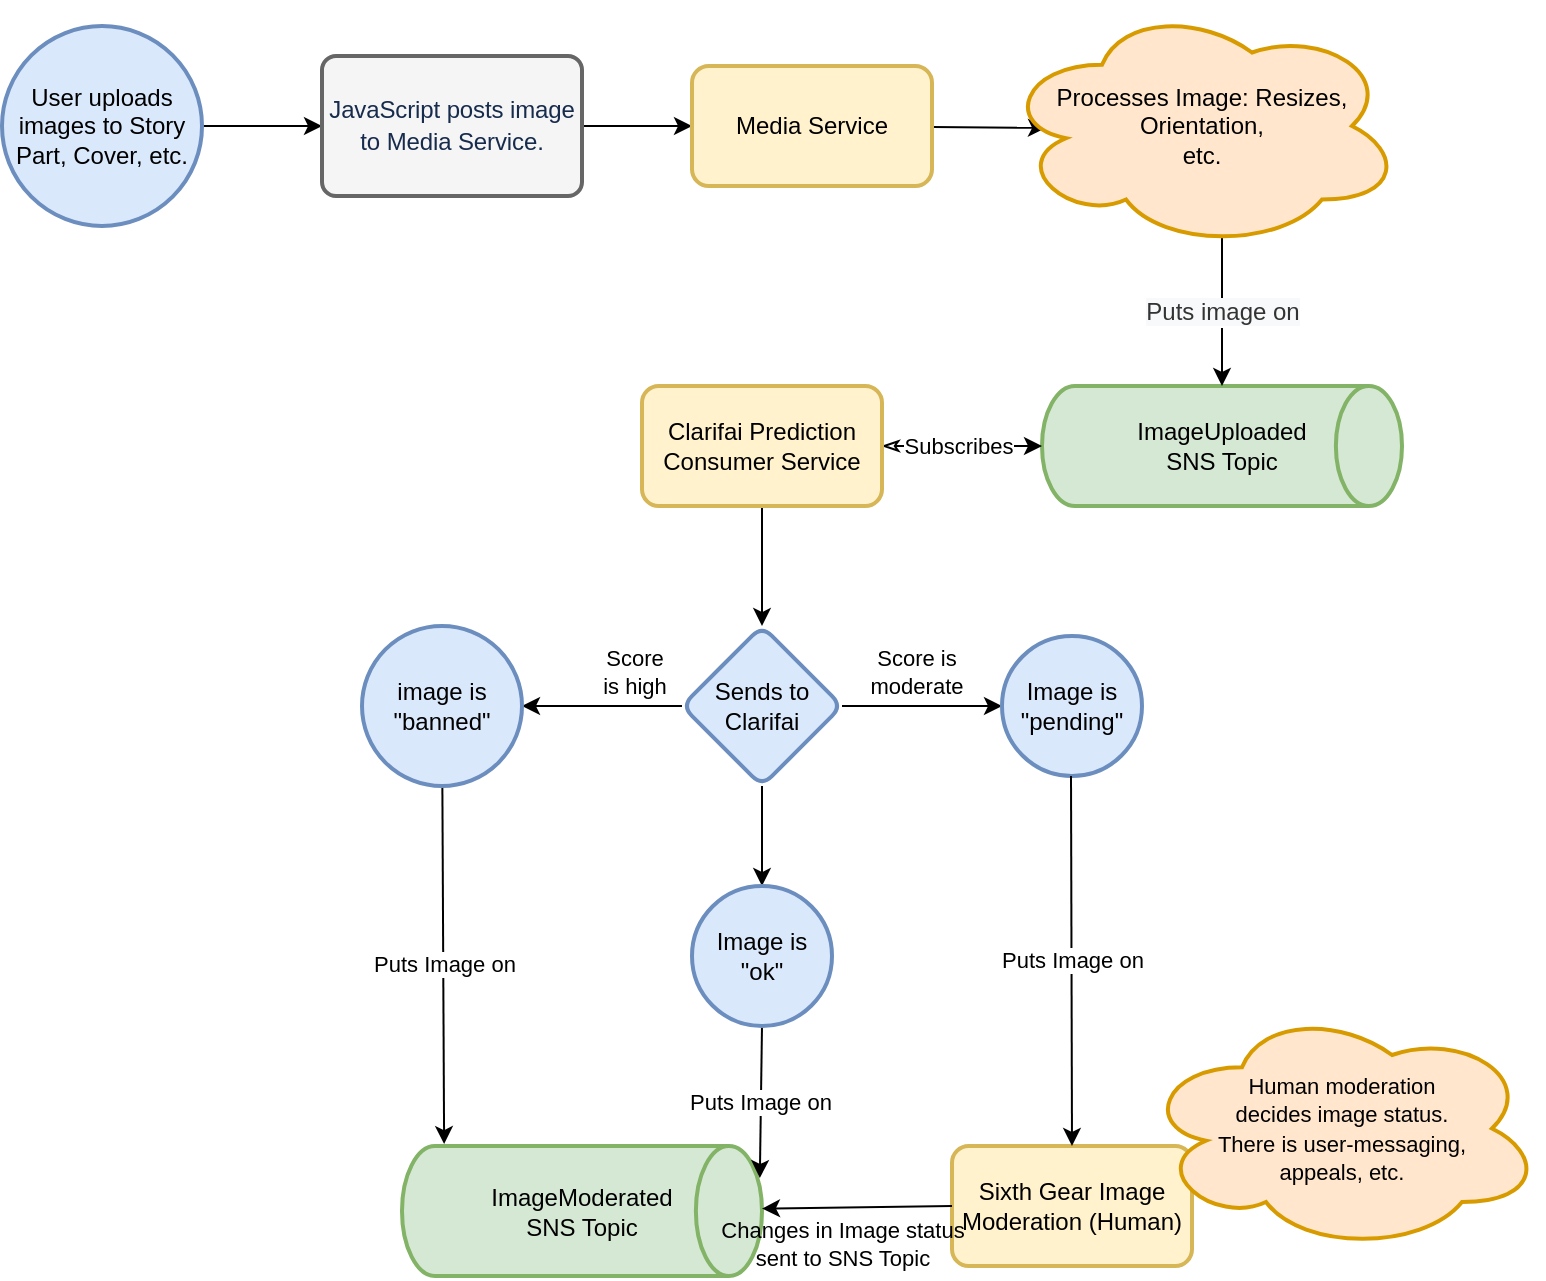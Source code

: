 <mxfile version="15.8.4" type="device"><diagram id="4d1TBi_PGhRXGTXi2tCB" name="Page-1"><mxGraphModel dx="1426" dy="801" grid="1" gridSize="10" guides="1" tooltips="1" connect="1" arrows="1" fold="1" page="1" pageScale="1" pageWidth="850" pageHeight="1100" math="0" shadow="0"><root><mxCell id="0"/><mxCell id="1" parent="0"/><mxCell id="d91mfsnvNrbqskriMuSQ-3" value="" style="edgeStyle=orthogonalEdgeStyle;rounded=0;orthogonalLoop=1;jettySize=auto;html=1;" edge="1" parent="1" source="d91mfsnvNrbqskriMuSQ-1" target="d91mfsnvNrbqskriMuSQ-2"><mxGeometry relative="1" as="geometry"/></mxCell><mxCell id="d91mfsnvNrbqskriMuSQ-1" value="User uploads images to Story Part, Cover, etc." style="strokeWidth=2;html=1;shape=mxgraph.flowchart.start_2;whiteSpace=wrap;fillColor=#dae8fc;strokeColor=#6c8ebf;" vertex="1" parent="1"><mxGeometry x="50" y="30" width="100" height="100" as="geometry"/></mxCell><mxCell id="d91mfsnvNrbqskriMuSQ-9" value="" style="edgeStyle=orthogonalEdgeStyle;rounded=0;orthogonalLoop=1;jettySize=auto;html=1;" edge="1" parent="1" source="d91mfsnvNrbqskriMuSQ-2" target="d91mfsnvNrbqskriMuSQ-8"><mxGeometry relative="1" as="geometry"/></mxCell><mxCell id="d91mfsnvNrbqskriMuSQ-2" value="&lt;span style=&quot;font-size: 1em ; letter-spacing: -0.005em ; color: rgb(23 , 43 , 77)&quot;&gt;JavaScript posts image to Media Service.&lt;/span&gt;&lt;font color=&quot;#172b4d&quot;&gt;&lt;span style=&quot;font-size: 14px&quot;&gt;&lt;br&gt;&lt;/span&gt;&lt;/font&gt;" style="rounded=1;whiteSpace=wrap;html=1;absoluteArcSize=1;arcSize=14;strokeWidth=2;fillColor=#f5f5f5;fontColor=#333333;strokeColor=#666666;" vertex="1" parent="1"><mxGeometry x="210" y="45" width="130" height="70" as="geometry"/></mxCell><mxCell id="d91mfsnvNrbqskriMuSQ-11" value="" style="rounded=0;orthogonalLoop=1;jettySize=auto;html=1;strokeColor=default;entryX=0.11;entryY=0.508;entryDx=0;entryDy=0;entryPerimeter=0;" edge="1" parent="1" source="d91mfsnvNrbqskriMuSQ-8" target="d91mfsnvNrbqskriMuSQ-10"><mxGeometry relative="1" as="geometry"/></mxCell><mxCell id="d91mfsnvNrbqskriMuSQ-8" value="Media Service" style="whiteSpace=wrap;html=1;rounded=1;strokeWidth=2;arcSize=14;fillColor=#fff2cc;strokeColor=#d6b656;" vertex="1" parent="1"><mxGeometry x="395" y="50" width="120" height="60" as="geometry"/></mxCell><mxCell id="d91mfsnvNrbqskriMuSQ-14" value="&lt;div style=&quot;text-align: center&quot;&gt;ImageUploaded&lt;/div&gt;&lt;div style=&quot;text-align: center&quot;&gt;SNS Topic&lt;/div&gt;" style="strokeWidth=2;html=1;shape=mxgraph.flowchart.direct_data;whiteSpace=wrap;fillColor=#d5e8d4;strokeColor=#82b366;" vertex="1" parent="1"><mxGeometry x="570" y="210" width="180" height="60" as="geometry"/></mxCell><mxCell id="d91mfsnvNrbqskriMuSQ-51" value="&lt;span style=&quot;color: rgb(51 , 51 , 51) ; font-size: 12px ; background-color: rgb(248 , 249 , 250)&quot;&gt;Puts image on&lt;/span&gt;" style="edgeStyle=none;rounded=0;orthogonalLoop=1;jettySize=auto;html=1;exitX=0.55;exitY=0.95;exitDx=0;exitDy=0;exitPerimeter=0;entryX=0.5;entryY=0;entryDx=0;entryDy=0;entryPerimeter=0;startArrow=none;startFill=0;endArrow=classic;endFill=1;strokeColor=default;" edge="1" parent="1" source="d91mfsnvNrbqskriMuSQ-10" target="d91mfsnvNrbqskriMuSQ-14"><mxGeometry relative="1" as="geometry"/></mxCell><mxCell id="d91mfsnvNrbqskriMuSQ-10" value="Processes Image: Resizes, Orientation,&lt;br&gt;etc." style="ellipse;shape=cloud;whiteSpace=wrap;html=1;rounded=1;strokeWidth=2;arcSize=14;fillColor=#ffe6cc;strokeColor=#d79b00;" vertex="1" parent="1"><mxGeometry x="550" y="18.75" width="200" height="122.5" as="geometry"/></mxCell><mxCell id="d91mfsnvNrbqskriMuSQ-22" value="" style="edgeStyle=none;rounded=0;orthogonalLoop=1;jettySize=auto;html=1;startArrow=classicThin;startFill=0;endArrow=classic;endFill=1;strokeColor=default;" edge="1" parent="1" source="d91mfsnvNrbqskriMuSQ-21" target="d91mfsnvNrbqskriMuSQ-14"><mxGeometry relative="1" as="geometry"/></mxCell><mxCell id="d91mfsnvNrbqskriMuSQ-23" value="Subscribes" style="edgeLabel;html=1;align=center;verticalAlign=middle;resizable=0;points=[];" vertex="1" connectable="0" parent="d91mfsnvNrbqskriMuSQ-22"><mxGeometry x="-0.467" y="1" relative="1" as="geometry"><mxPoint x="16" y="1" as="offset"/></mxGeometry></mxCell><mxCell id="d91mfsnvNrbqskriMuSQ-25" value="" style="edgeStyle=none;rounded=0;orthogonalLoop=1;jettySize=auto;html=1;startArrow=none;startFill=0;endArrow=classic;endFill=1;strokeColor=default;" edge="1" parent="1" source="d91mfsnvNrbqskriMuSQ-21" target="d91mfsnvNrbqskriMuSQ-24"><mxGeometry relative="1" as="geometry"/></mxCell><mxCell id="d91mfsnvNrbqskriMuSQ-21" value="Clarifai Prediction Consumer Service" style="whiteSpace=wrap;html=1;rounded=1;strokeWidth=2;arcSize=14;fillColor=#fff2cc;strokeColor=#d6b656;" vertex="1" parent="1"><mxGeometry x="370" y="210" width="120" height="60" as="geometry"/></mxCell><mxCell id="d91mfsnvNrbqskriMuSQ-27" value="" style="edgeStyle=none;rounded=0;orthogonalLoop=1;jettySize=auto;html=1;startArrow=none;startFill=0;endArrow=classic;endFill=1;strokeColor=default;" edge="1" parent="1" source="d91mfsnvNrbqskriMuSQ-24" target="d91mfsnvNrbqskriMuSQ-26"><mxGeometry relative="1" as="geometry"/></mxCell><mxCell id="d91mfsnvNrbqskriMuSQ-29" value="" style="edgeStyle=none;rounded=0;orthogonalLoop=1;jettySize=auto;html=1;startArrow=none;startFill=0;endArrow=classic;endFill=1;strokeColor=default;entryX=0;entryY=0.5;entryDx=0;entryDy=0;" edge="1" parent="1" source="d91mfsnvNrbqskriMuSQ-24" target="d91mfsnvNrbqskriMuSQ-44"><mxGeometry relative="1" as="geometry"><mxPoint x="560" y="370" as="targetPoint"/></mxGeometry></mxCell><mxCell id="d91mfsnvNrbqskriMuSQ-42" value="" style="edgeStyle=none;rounded=0;orthogonalLoop=1;jettySize=auto;html=1;startArrow=none;startFill=0;endArrow=classic;endFill=1;strokeColor=default;" edge="1" parent="1" source="d91mfsnvNrbqskriMuSQ-24" target="d91mfsnvNrbqskriMuSQ-41"><mxGeometry relative="1" as="geometry"/></mxCell><mxCell id="d91mfsnvNrbqskriMuSQ-24" value="Sends to Clarifai" style="rhombus;whiteSpace=wrap;html=1;rounded=1;strokeColor=#6c8ebf;strokeWidth=2;fillColor=#dae8fc;arcSize=14;" vertex="1" parent="1"><mxGeometry x="390" y="330" width="80" height="80" as="geometry"/></mxCell><mxCell id="d91mfsnvNrbqskriMuSQ-52" value="Puts Image on" style="edgeStyle=none;rounded=0;orthogonalLoop=1;jettySize=auto;html=1;entryX=0.117;entryY=-0.015;entryDx=0;entryDy=0;entryPerimeter=0;startArrow=none;startFill=0;endArrow=classic;endFill=1;strokeColor=default;" edge="1" parent="1" source="d91mfsnvNrbqskriMuSQ-26" target="d91mfsnvNrbqskriMuSQ-37"><mxGeometry relative="1" as="geometry"/></mxCell><mxCell id="d91mfsnvNrbqskriMuSQ-26" value="image is &quot;banned&quot;" style="ellipse;whiteSpace=wrap;html=1;rounded=1;strokeColor=#6c8ebf;strokeWidth=2;fillColor=#dae8fc;arcSize=14;" vertex="1" parent="1"><mxGeometry x="230" y="330" width="80" height="80" as="geometry"/></mxCell><mxCell id="d91mfsnvNrbqskriMuSQ-35" value="Score&lt;br&gt;is high" style="edgeLabel;resizable=0;html=1;align=center;verticalAlign=middle;labelBackgroundColor=none;" connectable="0" vertex="1" parent="1"><mxGeometry x="359.995" y="360.005" as="geometry"><mxPoint x="6" y="-7" as="offset"/></mxGeometry></mxCell><mxCell id="d91mfsnvNrbqskriMuSQ-36" value="Score is&lt;br&gt;moderate" style="edgeLabel;resizable=0;html=1;align=center;verticalAlign=middle;labelBackgroundColor=none;" connectable="0" vertex="1" parent="1"><mxGeometry x="379.595" y="360.005" as="geometry"><mxPoint x="127" y="-7" as="offset"/></mxGeometry></mxCell><mxCell id="d91mfsnvNrbqskriMuSQ-37" value="&lt;div style=&quot;text-align: center&quot;&gt;ImageModerated&lt;/div&gt;&lt;div style=&quot;text-align: center&quot;&gt;SNS Topic&lt;/div&gt;" style="strokeWidth=2;html=1;shape=mxgraph.flowchart.direct_data;whiteSpace=wrap;fillColor=#d5e8d4;strokeColor=#82b366;" vertex="1" parent="1"><mxGeometry x="250" y="590" width="180" height="65" as="geometry"/></mxCell><mxCell id="d91mfsnvNrbqskriMuSQ-54" value="&lt;font color=&quot;rgba(0, 0, 0, 0)&quot; face=&quot;monospace&quot;&gt;&lt;span style=&quot;font-size: 0px ; background-color: rgb(248 , 249 , 250)&quot;&gt;pu&lt;/span&gt;&lt;/font&gt;Puts Image on" style="edgeStyle=none;rounded=0;orthogonalLoop=1;jettySize=auto;html=1;exitX=0.5;exitY=1;exitDx=0;exitDy=0;entryX=0.994;entryY=0.246;entryDx=0;entryDy=0;entryPerimeter=0;startArrow=none;startFill=0;endArrow=classic;endFill=1;strokeColor=default;" edge="1" parent="1" source="d91mfsnvNrbqskriMuSQ-41" target="d91mfsnvNrbqskriMuSQ-37"><mxGeometry relative="1" as="geometry"/></mxCell><mxCell id="d91mfsnvNrbqskriMuSQ-41" value="Image is&lt;br&gt;&quot;ok&quot;" style="ellipse;whiteSpace=wrap;html=1;rounded=1;strokeColor=#6c8ebf;strokeWidth=2;fillColor=#dae8fc;arcSize=14;" vertex="1" parent="1"><mxGeometry x="395" y="460" width="70" height="70" as="geometry"/></mxCell><mxCell id="d91mfsnvNrbqskriMuSQ-43" value="Sixth Gear Image Moderation (Human)" style="whiteSpace=wrap;html=1;rounded=1;strokeColor=#d6b656;strokeWidth=2;fillColor=#fff2cc;arcSize=14;" vertex="1" parent="1"><mxGeometry x="525" y="590" width="120" height="60" as="geometry"/></mxCell><mxCell id="d91mfsnvNrbqskriMuSQ-44" value="Image is&lt;br&gt;&quot;pending&quot;" style="ellipse;whiteSpace=wrap;html=1;rounded=1;strokeColor=#6c8ebf;strokeWidth=2;fillColor=#dae8fc;arcSize=14;" vertex="1" parent="1"><mxGeometry x="550" y="335" width="70" height="70" as="geometry"/></mxCell><mxCell id="d91mfsnvNrbqskriMuSQ-46" value="&lt;span style=&quot;font-size: 11px&quot;&gt;Human moderation&lt;/span&gt;&lt;br style=&quot;font-size: 11px&quot;&gt;&lt;span style=&quot;font-size: 11px&quot;&gt;decides image status.&lt;br&gt;There is user-messaging, &lt;br&gt;appeals, etc.&lt;/span&gt;" style="ellipse;shape=cloud;whiteSpace=wrap;html=1;rounded=1;strokeWidth=2;arcSize=14;fillColor=#ffe6cc;strokeColor=#d79b00;" vertex="1" parent="1"><mxGeometry x="620" y="520" width="200" height="122.5" as="geometry"/></mxCell><mxCell id="d91mfsnvNrbqskriMuSQ-48" value="" style="endArrow=none;html=1;rounded=0;strokeColor=default;startArrow=classic;startFill=1;endFill=0;entryX=0;entryY=0.5;entryDx=0;entryDy=0;" edge="1" parent="1" source="d91mfsnvNrbqskriMuSQ-37" target="d91mfsnvNrbqskriMuSQ-43"><mxGeometry relative="1" as="geometry"><mxPoint x="380" y="534.5" as="sourcePoint"/><mxPoint x="480" y="534.5" as="targetPoint"/></mxGeometry></mxCell><mxCell id="d91mfsnvNrbqskriMuSQ-49" value="Changes in Image status&lt;br&gt;sent to SNS Topic" style="edgeLabel;resizable=0;html=1;align=center;verticalAlign=middle;labelBackgroundColor=none;" connectable="0" vertex="1" parent="d91mfsnvNrbqskriMuSQ-48"><mxGeometry relative="1" as="geometry"><mxPoint x="-8" y="18" as="offset"/></mxGeometry></mxCell><mxCell id="d91mfsnvNrbqskriMuSQ-53" value="Puts Image on" style="edgeStyle=none;rounded=0;orthogonalLoop=1;jettySize=auto;html=1;entryX=0.5;entryY=0;entryDx=0;entryDy=0;startArrow=none;startFill=0;endArrow=classic;endFill=1;strokeColor=default;" edge="1" parent="1" target="d91mfsnvNrbqskriMuSQ-43"><mxGeometry relative="1" as="geometry"><mxPoint x="584.5" y="405" as="sourcePoint"/><mxPoint x="584.5" y="495" as="targetPoint"/></mxGeometry></mxCell></root></mxGraphModel></diagram></mxfile>